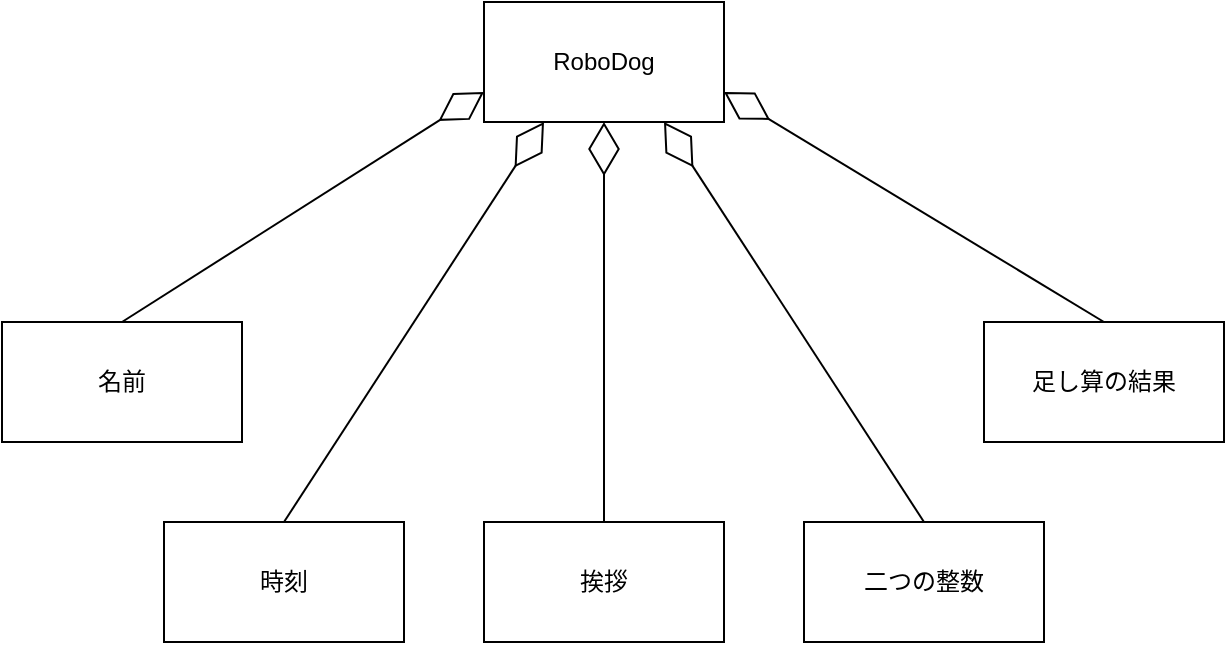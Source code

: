 <mxfile version="28.2.1">
  <diagram id="Rt5A0ajZrOpsP4GWOwqV" name="ページ1">
    <mxGraphModel dx="925" dy="586" grid="1" gridSize="10" guides="1" tooltips="1" connect="1" arrows="1" fold="1" page="1" pageScale="1" pageWidth="827" pageHeight="1169" math="0" shadow="0">
      <root>
        <mxCell id="0" />
        <mxCell id="1" parent="0" />
        <mxCell id="lOV558taVk9AntGKWmvU-2" value="RoboD&lt;span style=&quot;background-color: transparent; color: light-dark(rgb(0, 0, 0), rgb(255, 255, 255));&quot;&gt;og&lt;/span&gt;" style="rounded=0;whiteSpace=wrap;html=1;" vertex="1" parent="1">
          <mxGeometry x="349" y="110" width="120" height="60" as="geometry" />
        </mxCell>
        <mxCell id="lOV558taVk9AntGKWmvU-3" value="名前" style="rounded=0;whiteSpace=wrap;html=1;" vertex="1" parent="1">
          <mxGeometry x="108" y="270" width="120" height="60" as="geometry" />
        </mxCell>
        <mxCell id="lOV558taVk9AntGKWmvU-4" value="" style="endArrow=diamondThin;endFill=0;endSize=24;html=1;rounded=0;entryX=0;entryY=0.75;entryDx=0;entryDy=0;exitX=0.5;exitY=0;exitDx=0;exitDy=0;" edge="1" parent="1" target="lOV558taVk9AntGKWmvU-2">
          <mxGeometry width="160" relative="1" as="geometry">
            <mxPoint x="168" y="270" as="sourcePoint" />
            <mxPoint x="298" y="90" as="targetPoint" />
          </mxGeometry>
        </mxCell>
        <mxCell id="lOV558taVk9AntGKWmvU-5" value="時刻" style="rounded=0;whiteSpace=wrap;html=1;" vertex="1" parent="1">
          <mxGeometry x="189" y="370" width="120" height="60" as="geometry" />
        </mxCell>
        <mxCell id="lOV558taVk9AntGKWmvU-6" value="挨拶" style="rounded=0;whiteSpace=wrap;html=1;" vertex="1" parent="1">
          <mxGeometry x="349" y="370" width="120" height="60" as="geometry" />
        </mxCell>
        <mxCell id="lOV558taVk9AntGKWmvU-7" value="" style="endArrow=diamondThin;endFill=0;endSize=24;html=1;rounded=0;entryX=0.25;entryY=1;entryDx=0;entryDy=0;exitX=0.5;exitY=0;exitDx=0;exitDy=0;" edge="1" parent="1" source="lOV558taVk9AntGKWmvU-5" target="lOV558taVk9AntGKWmvU-2">
          <mxGeometry width="160" relative="1" as="geometry">
            <mxPoint x="459" y="450" as="sourcePoint" />
            <mxPoint x="589" y="270" as="targetPoint" />
          </mxGeometry>
        </mxCell>
        <mxCell id="lOV558taVk9AntGKWmvU-8" value="" style="endArrow=diamondThin;endFill=0;endSize=24;html=1;rounded=0;entryX=0.5;entryY=1;entryDx=0;entryDy=0;exitX=0.5;exitY=0;exitDx=0;exitDy=0;" edge="1" parent="1" source="lOV558taVk9AntGKWmvU-6" target="lOV558taVk9AntGKWmvU-2">
          <mxGeometry width="160" relative="1" as="geometry">
            <mxPoint x="559" y="410" as="sourcePoint" />
            <mxPoint x="689" y="230" as="targetPoint" />
          </mxGeometry>
        </mxCell>
        <mxCell id="lOV558taVk9AntGKWmvU-9" value="足し算の結果" style="rounded=0;whiteSpace=wrap;html=1;" vertex="1" parent="1">
          <mxGeometry x="599" y="270" width="120" height="60" as="geometry" />
        </mxCell>
        <mxCell id="lOV558taVk9AntGKWmvU-10" value="" style="endArrow=diamondThin;endFill=0;endSize=24;html=1;rounded=0;entryX=1;entryY=0.75;entryDx=0;entryDy=0;exitX=0.5;exitY=0;exitDx=0;exitDy=0;" edge="1" parent="1" source="lOV558taVk9AntGKWmvU-9" target="lOV558taVk9AntGKWmvU-2">
          <mxGeometry width="160" relative="1" as="geometry">
            <mxPoint x="548" y="790" as="sourcePoint" />
            <mxPoint x="468" y="620" as="targetPoint" />
          </mxGeometry>
        </mxCell>
        <mxCell id="lOV558taVk9AntGKWmvU-11" value="二つの整数" style="rounded=0;whiteSpace=wrap;html=1;" vertex="1" parent="1">
          <mxGeometry x="509" y="370" width="120" height="60" as="geometry" />
        </mxCell>
        <mxCell id="lOV558taVk9AntGKWmvU-12" value="" style="endArrow=diamondThin;endFill=0;endSize=24;html=1;rounded=0;entryX=0.75;entryY=1;entryDx=0;entryDy=0;exitX=0.5;exitY=0;exitDx=0;exitDy=0;" edge="1" parent="1" source="lOV558taVk9AntGKWmvU-11" target="lOV558taVk9AntGKWmvU-2">
          <mxGeometry width="160" relative="1" as="geometry">
            <mxPoint x="448" y="640" as="sourcePoint" />
            <mxPoint x="368" y="470" as="targetPoint" />
          </mxGeometry>
        </mxCell>
      </root>
    </mxGraphModel>
  </diagram>
</mxfile>

